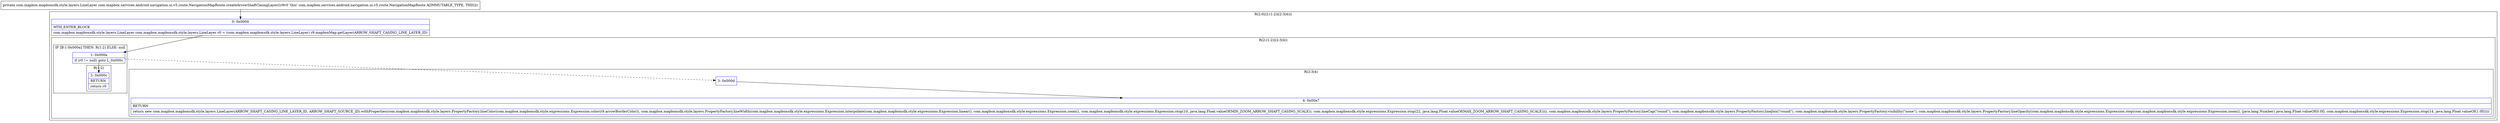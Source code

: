digraph "CFG forcom.mapbox.services.android.navigation.ui.v5.route.NavigationMapRoute.createArrowShaftCasingLayer()Lcom\/mapbox\/mapboxsdk\/style\/layers\/LineLayer;" {
subgraph cluster_Region_1875548337 {
label = "R(2:0|(2:(1:2)|(2:3|4)))";
node [shape=record,color=blue];
Node_0 [shape=record,label="{0\:\ 0x0000|MTH_ENTER_BLOCK\l|com.mapbox.mapboxsdk.style.layers.LineLayer com.mapbox.mapboxsdk.style.layers.LineLayer r0 = (com.mapbox.mapboxsdk.style.layers.LineLayer) r9.mapboxMap.getLayer(ARROW_SHAFT_CASING_LINE_LAYER_ID)\l}"];
subgraph cluster_Region_2046903551 {
label = "R(2:(1:2)|(2:3|4))";
node [shape=record,color=blue];
subgraph cluster_IfRegion_1602749739 {
label = "IF [B:1:0x000a] THEN: R(1:2) ELSE: null";
node [shape=record,color=blue];
Node_1 [shape=record,label="{1\:\ 0x000a|if (r0 != null) goto L_0x000c\l}"];
subgraph cluster_Region_486731542 {
label = "R(1:2)";
node [shape=record,color=blue];
Node_2 [shape=record,label="{2\:\ 0x000c|RETURN\l|return r0\l}"];
}
}
subgraph cluster_Region_286724727 {
label = "R(2:3|4)";
node [shape=record,color=blue];
Node_3 [shape=record,label="{3\:\ 0x000d}"];
Node_4 [shape=record,label="{4\:\ 0x00a7|RETURN\l|return new com.mapbox.mapboxsdk.style.layers.LineLayer(ARROW_SHAFT_CASING_LINE_LAYER_ID, ARROW_SHAFT_SOURCE_ID).withProperties(com.mapbox.mapboxsdk.style.layers.PropertyFactory.lineColor(com.mapbox.mapboxsdk.style.expressions.Expression.color(r9.arrowBorderColor)), com.mapbox.mapboxsdk.style.layers.PropertyFactory.lineWidth(com.mapbox.mapboxsdk.style.expressions.Expression.interpolate(com.mapbox.mapboxsdk.style.expressions.Expression.linear(), com.mapbox.mapboxsdk.style.expressions.Expression.zoom(), com.mapbox.mapboxsdk.style.expressions.Expression.stop(10, java.lang.Float.valueOf(MIN_ZOOM_ARROW_SHAFT_CASING_SCALE)), com.mapbox.mapboxsdk.style.expressions.Expression.stop(22, java.lang.Float.valueOf(MAX_ZOOM_ARROW_SHAFT_CASING_SCALE)))), com.mapbox.mapboxsdk.style.layers.PropertyFactory.lineCap(\"round\"), com.mapbox.mapboxsdk.style.layers.PropertyFactory.lineJoin(\"round\"), com.mapbox.mapboxsdk.style.layers.PropertyFactory.visibility(\"none\"), com.mapbox.mapboxsdk.style.layers.PropertyFactory.lineOpacity(com.mapbox.mapboxsdk.style.expressions.Expression.step(com.mapbox.mapboxsdk.style.expressions.Expression.zoom(), (java.lang.Number) java.lang.Float.valueOf(0.0f), com.mapbox.mapboxsdk.style.expressions.Expression.stop(14, java.lang.Float.valueOf(1.0f)))))\l}"];
}
}
}
MethodNode[shape=record,label="{private com.mapbox.mapboxsdk.style.layers.LineLayer com.mapbox.services.android.navigation.ui.v5.route.NavigationMapRoute.createArrowShaftCasingLayer((r9v0 'this' com.mapbox.services.android.navigation.ui.v5.route.NavigationMapRoute A[IMMUTABLE_TYPE, THIS])) }"];
MethodNode -> Node_0;
Node_0 -> Node_1;
Node_1 -> Node_2;
Node_1 -> Node_3[style=dashed];
Node_3 -> Node_4;
}

